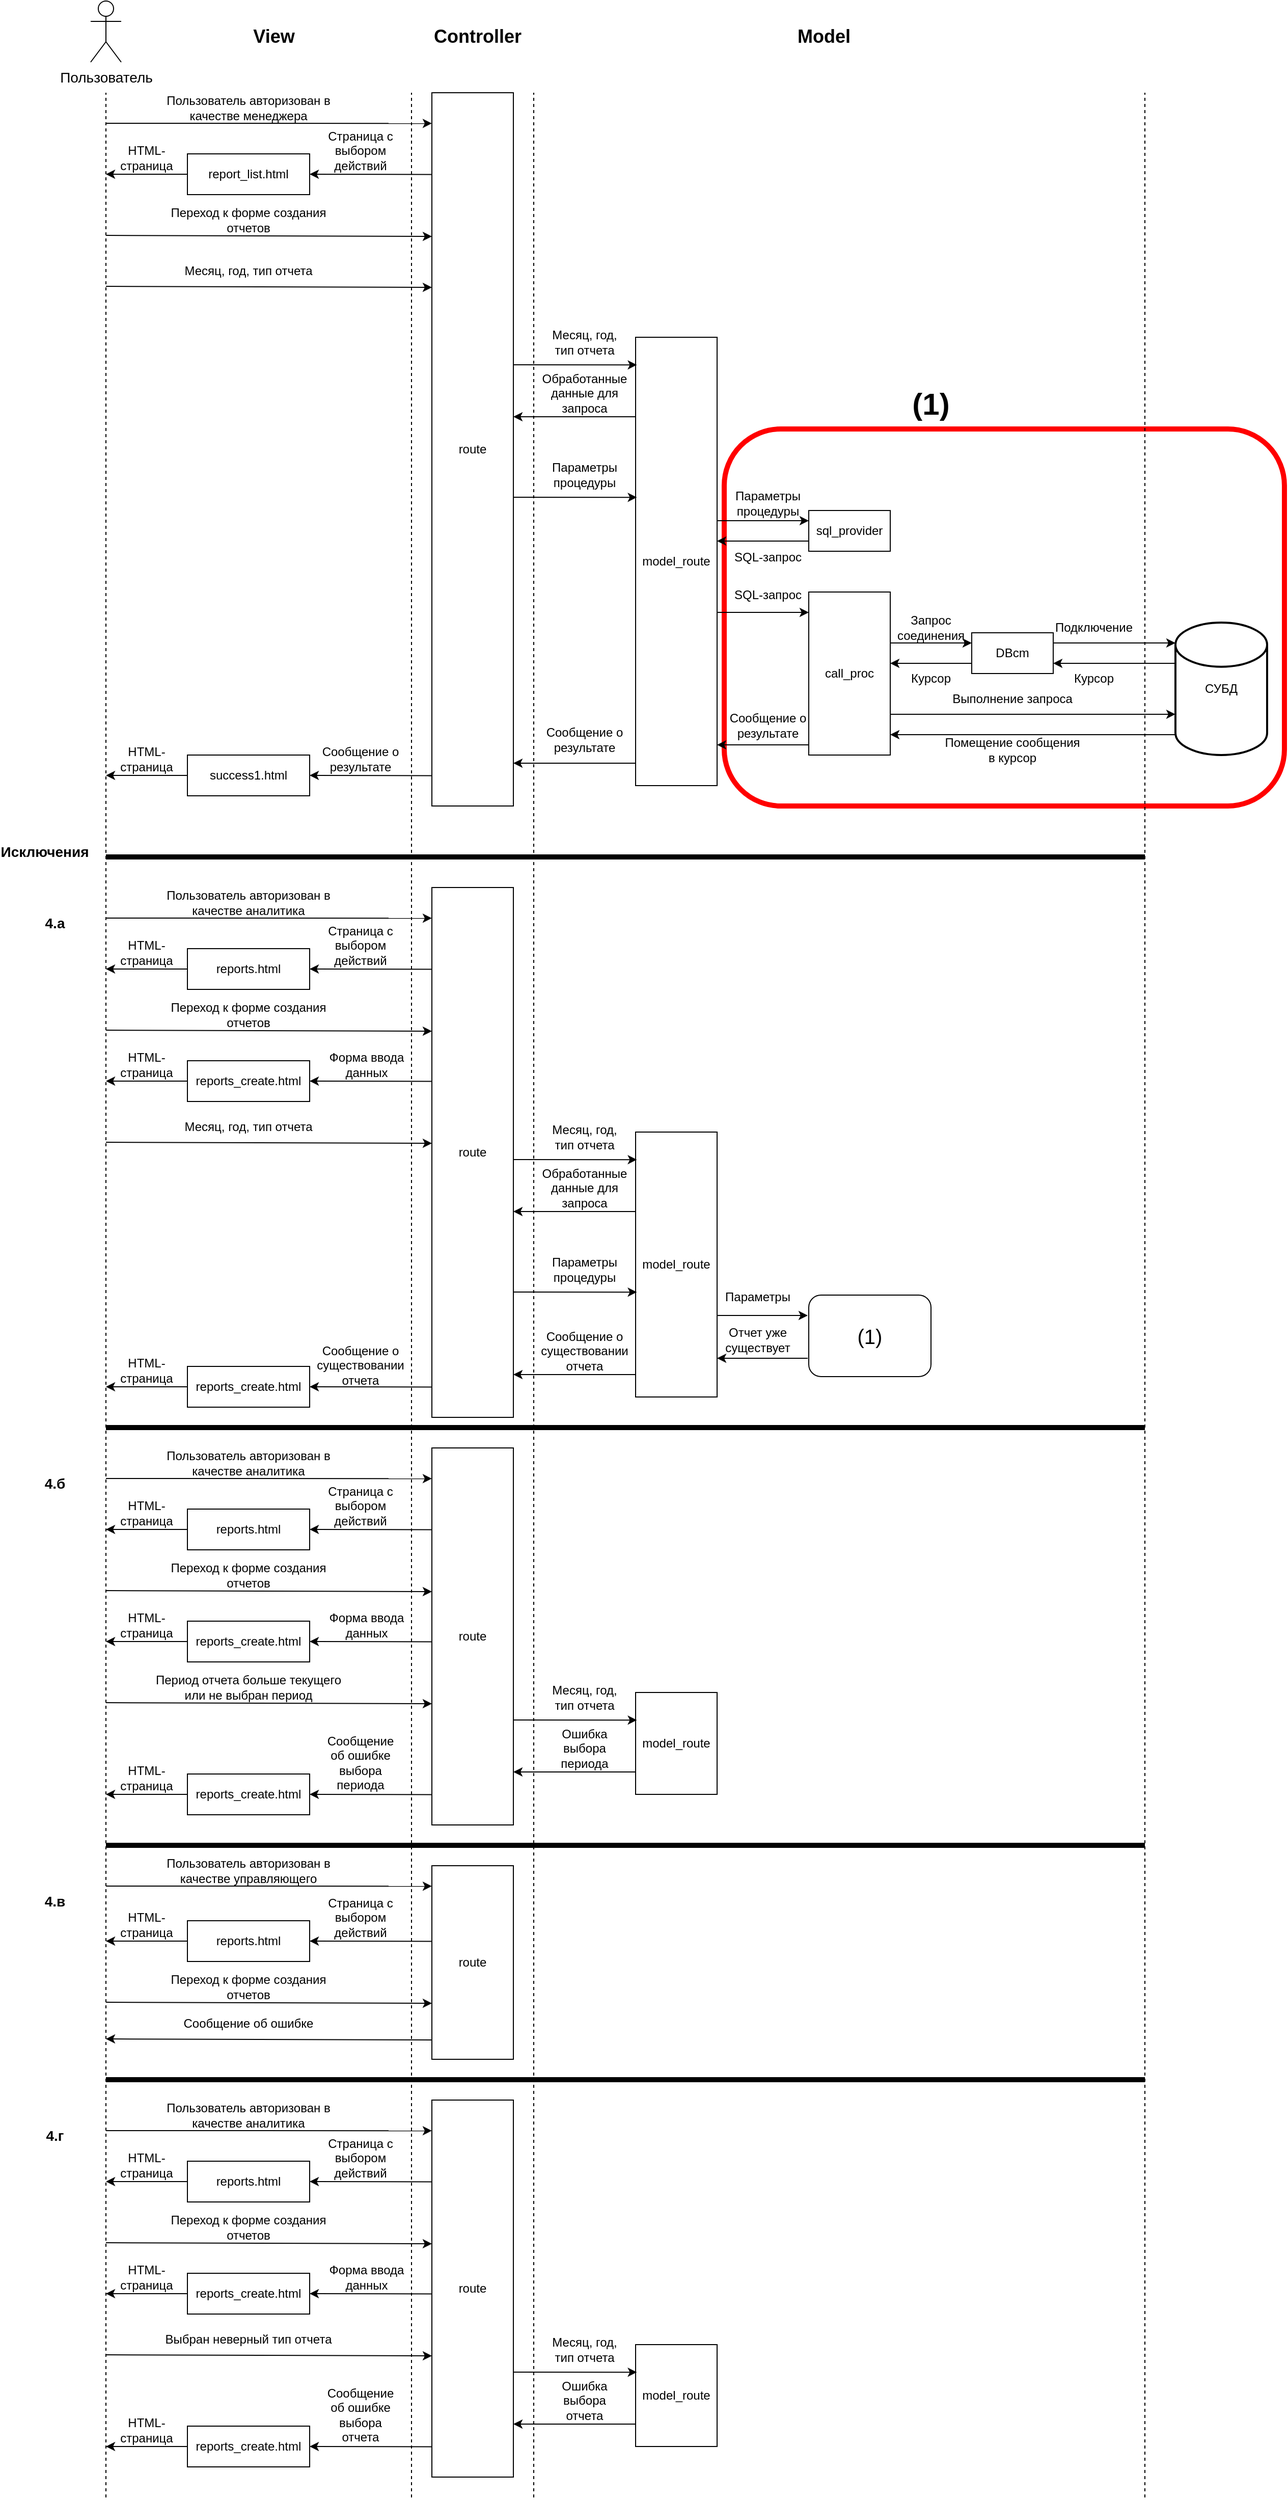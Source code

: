 <mxfile version="26.0.16">
  <diagram name="Страница — 1" id="qYMcQZidO0-yW6cIo81G">
    <mxGraphModel dx="1450" dy="522" grid="1" gridSize="10" guides="0" tooltips="1" connect="0" arrows="0" fold="1" page="0" pageScale="1" pageWidth="827" pageHeight="1169" math="0" shadow="0">
      <root>
        <mxCell id="0" />
        <mxCell id="1" parent="0" />
        <mxCell id="RGtAdJCoP5h75ATYD8qg-53" value="" style="rounded=1;whiteSpace=wrap;html=1;textOpacity=0;strokeWidth=5;perimeterSpacing=0;fillColor=none;strokeColor=#ff0000;" parent="1" vertex="1">
          <mxGeometry x="647" y="490" width="550" height="370" as="geometry" />
        </mxCell>
        <mxCell id="RGtAdJCoP5h75ATYD8qg-1" value="&lt;font style=&quot;font-size: 14px;&quot;&gt;Пользователь&lt;/font&gt;&lt;div style=&quot;font-size: 14px;&quot;&gt;&lt;br&gt;&lt;/div&gt;" style="shape=umlActor;verticalLabelPosition=bottom;verticalAlign=top;html=1;outlineConnect=0;" parent="1" vertex="1">
          <mxGeometry x="25" y="70" width="30" height="60" as="geometry" />
        </mxCell>
        <mxCell id="RGtAdJCoP5h75ATYD8qg-4" value="" style="endArrow=none;dashed=1;html=1;rounded=0;" parent="1" edge="1">
          <mxGeometry width="50" height="50" relative="1" as="geometry">
            <mxPoint x="40" y="2520" as="sourcePoint" />
            <mxPoint x="40" y="160" as="targetPoint" />
          </mxGeometry>
        </mxCell>
        <mxCell id="RGtAdJCoP5h75ATYD8qg-5" value="" style="endArrow=classic;html=1;rounded=0;entryX=0;entryY=0.051;entryDx=0;entryDy=0;entryPerimeter=0;" parent="1" edge="1">
          <mxGeometry width="50" height="50" relative="1" as="geometry">
            <mxPoint x="40" y="190" as="sourcePoint" />
            <mxPoint x="360" y="190.09" as="targetPoint" />
          </mxGeometry>
        </mxCell>
        <mxCell id="RGtAdJCoP5h75ATYD8qg-6" value="Пользователь авторизован в качестве менеджера" style="text;html=1;align=center;verticalAlign=middle;whiteSpace=wrap;rounded=0;" parent="1" vertex="1">
          <mxGeometry x="80" y="160" width="200" height="30" as="geometry" />
        </mxCell>
        <mxCell id="RGtAdJCoP5h75ATYD8qg-7" value="route" style="rounded=0;whiteSpace=wrap;html=1;" parent="1" vertex="1">
          <mxGeometry x="360" y="160" width="80" height="700" as="geometry" />
        </mxCell>
        <mxCell id="RGtAdJCoP5h75ATYD8qg-8" value="model_route" style="rounded=0;whiteSpace=wrap;html=1;" parent="1" vertex="1">
          <mxGeometry x="560" y="400" width="80" height="440" as="geometry" />
        </mxCell>
        <mxCell id="RGtAdJCoP5h75ATYD8qg-9" value="sql_provider" style="rounded=0;whiteSpace=wrap;html=1;" parent="1" vertex="1">
          <mxGeometry x="730" y="570" width="80" height="40" as="geometry" />
        </mxCell>
        <mxCell id="RGtAdJCoP5h75ATYD8qg-10" value="call_proc" style="rounded=0;whiteSpace=wrap;html=1;" parent="1" vertex="1">
          <mxGeometry x="730" y="650" width="80" height="160" as="geometry" />
        </mxCell>
        <mxCell id="RGtAdJCoP5h75ATYD8qg-11" value="DBcm" style="rounded=0;whiteSpace=wrap;html=1;" parent="1" vertex="1">
          <mxGeometry x="890" y="690" width="80" height="40" as="geometry" />
        </mxCell>
        <mxCell id="RGtAdJCoP5h75ATYD8qg-12" value="СУБД" style="strokeWidth=2;html=1;shape=mxgraph.flowchart.database;whiteSpace=wrap;" parent="1" vertex="1">
          <mxGeometry x="1090" y="680" width="90" height="130" as="geometry" />
        </mxCell>
        <mxCell id="RGtAdJCoP5h75ATYD8qg-13" value="" style="endArrow=classic;html=1;rounded=0;entryX=0.016;entryY=0.063;entryDx=0;entryDy=0;entryPerimeter=0;" parent="1" edge="1">
          <mxGeometry width="50" height="50" relative="1" as="geometry">
            <mxPoint x="440" y="427" as="sourcePoint" />
            <mxPoint x="561.28" y="427.09" as="targetPoint" />
          </mxGeometry>
        </mxCell>
        <mxCell id="RGtAdJCoP5h75ATYD8qg-14" value="" style="endArrow=classic;html=1;rounded=0;" parent="1" edge="1">
          <mxGeometry width="50" height="50" relative="1" as="geometry">
            <mxPoint x="640" y="580" as="sourcePoint" />
            <mxPoint x="730" y="580" as="targetPoint" />
          </mxGeometry>
        </mxCell>
        <mxCell id="RGtAdJCoP5h75ATYD8qg-15" value="" style="endArrow=classic;html=1;rounded=0;" parent="1" edge="1">
          <mxGeometry width="50" height="50" relative="1" as="geometry">
            <mxPoint x="730" y="600" as="sourcePoint" />
            <mxPoint x="640" y="600" as="targetPoint" />
          </mxGeometry>
        </mxCell>
        <mxCell id="RGtAdJCoP5h75ATYD8qg-16" value="" style="endArrow=classic;html=1;rounded=0;" parent="1" edge="1">
          <mxGeometry width="50" height="50" relative="1" as="geometry">
            <mxPoint x="640" y="670" as="sourcePoint" />
            <mxPoint x="730" y="670" as="targetPoint" />
          </mxGeometry>
        </mxCell>
        <mxCell id="RGtAdJCoP5h75ATYD8qg-17" value="" style="endArrow=classic;html=1;rounded=0;" parent="1" edge="1">
          <mxGeometry width="50" height="50" relative="1" as="geometry">
            <mxPoint x="810" y="700" as="sourcePoint" />
            <mxPoint x="890" y="700" as="targetPoint" />
          </mxGeometry>
        </mxCell>
        <mxCell id="RGtAdJCoP5h75ATYD8qg-18" value="" style="endArrow=classic;html=1;rounded=0;" parent="1" edge="1">
          <mxGeometry width="50" height="50" relative="1" as="geometry">
            <mxPoint x="890" y="720" as="sourcePoint" />
            <mxPoint x="810" y="720" as="targetPoint" />
          </mxGeometry>
        </mxCell>
        <mxCell id="RGtAdJCoP5h75ATYD8qg-19" value="" style="endArrow=classic;html=1;rounded=0;entryX=0;entryY=0.154;entryDx=0;entryDy=0;entryPerimeter=0;" parent="1" target="RGtAdJCoP5h75ATYD8qg-12" edge="1">
          <mxGeometry width="50" height="50" relative="1" as="geometry">
            <mxPoint x="970" y="700" as="sourcePoint" />
            <mxPoint x="1050" y="700" as="targetPoint" />
          </mxGeometry>
        </mxCell>
        <mxCell id="RGtAdJCoP5h75ATYD8qg-20" value="" style="endArrow=classic;html=1;rounded=0;exitX=0;exitY=0.308;exitDx=0;exitDy=0;exitPerimeter=0;" parent="1" source="RGtAdJCoP5h75ATYD8qg-12" edge="1">
          <mxGeometry width="50" height="50" relative="1" as="geometry">
            <mxPoint x="1050" y="720" as="sourcePoint" />
            <mxPoint x="970" y="720" as="targetPoint" />
          </mxGeometry>
        </mxCell>
        <mxCell id="RGtAdJCoP5h75ATYD8qg-21" value="" style="endArrow=classic;html=1;rounded=0;entryX=0;entryY=0.692;entryDx=0;entryDy=0;entryPerimeter=0;" parent="1" target="RGtAdJCoP5h75ATYD8qg-12" edge="1">
          <mxGeometry width="50" height="50" relative="1" as="geometry">
            <mxPoint x="810" y="770" as="sourcePoint" />
            <mxPoint x="890" y="770" as="targetPoint" />
          </mxGeometry>
        </mxCell>
        <mxCell id="RGtAdJCoP5h75ATYD8qg-22" value="" style="endArrow=classic;html=1;rounded=0;exitX=0;exitY=0.846;exitDx=0;exitDy=0;exitPerimeter=0;" parent="1" source="RGtAdJCoP5h75ATYD8qg-12" edge="1">
          <mxGeometry width="50" height="50" relative="1" as="geometry">
            <mxPoint x="1050" y="790" as="sourcePoint" />
            <mxPoint x="810" y="790" as="targetPoint" />
          </mxGeometry>
        </mxCell>
        <mxCell id="RGtAdJCoP5h75ATYD8qg-23" value="" style="endArrow=classic;html=1;rounded=0;" parent="1" edge="1">
          <mxGeometry width="50" height="50" relative="1" as="geometry">
            <mxPoint x="730" y="800" as="sourcePoint" />
            <mxPoint x="640" y="800" as="targetPoint" />
          </mxGeometry>
        </mxCell>
        <mxCell id="RGtAdJCoP5h75ATYD8qg-24" value="" style="endArrow=classic;html=1;rounded=0;" parent="1" edge="1">
          <mxGeometry width="50" height="50" relative="1" as="geometry">
            <mxPoint x="560" y="478" as="sourcePoint" />
            <mxPoint x="440" y="478" as="targetPoint" />
          </mxGeometry>
        </mxCell>
        <mxCell id="RGtAdJCoP5h75ATYD8qg-27" value="" style="endArrow=classic;html=1;rounded=0;exitX=0;exitY=0.136;exitDx=0;exitDy=0;exitPerimeter=0;" parent="1" edge="1">
          <mxGeometry width="50" height="50" relative="1" as="geometry">
            <mxPoint x="360" y="240.24" as="sourcePoint" />
            <mxPoint x="240" y="240" as="targetPoint" />
          </mxGeometry>
        </mxCell>
        <mxCell id="RGtAdJCoP5h75ATYD8qg-28" value="report_list.html" style="rounded=0;whiteSpace=wrap;html=1;" parent="1" vertex="1">
          <mxGeometry x="120" y="220" width="120" height="40" as="geometry" />
        </mxCell>
        <mxCell id="RGtAdJCoP5h75ATYD8qg-29" value="" style="endArrow=classic;html=1;rounded=0;" parent="1" edge="1">
          <mxGeometry width="50" height="50" relative="1" as="geometry">
            <mxPoint x="120" y="240" as="sourcePoint" />
            <mxPoint x="40" y="240" as="targetPoint" />
          </mxGeometry>
        </mxCell>
        <mxCell id="RGtAdJCoP5h75ATYD8qg-30" value="" style="endArrow=classic;html=1;rounded=0;" parent="1" edge="1">
          <mxGeometry width="50" height="50" relative="1" as="geometry">
            <mxPoint x="40" y="300" as="sourcePoint" />
            <mxPoint x="360" y="301" as="targetPoint" />
          </mxGeometry>
        </mxCell>
        <mxCell id="RGtAdJCoP5h75ATYD8qg-31" value="Страница с выбором действий" style="text;html=1;align=center;verticalAlign=middle;whiteSpace=wrap;rounded=0;" parent="1" vertex="1">
          <mxGeometry x="240" y="196" width="100" height="41" as="geometry" />
        </mxCell>
        <mxCell id="RGtAdJCoP5h75ATYD8qg-32" value="HTML-страница" style="text;html=1;align=center;verticalAlign=middle;whiteSpace=wrap;rounded=0;" parent="1" vertex="1">
          <mxGeometry x="40" y="210" width="80" height="27" as="geometry" />
        </mxCell>
        <mxCell id="RGtAdJCoP5h75ATYD8qg-33" value="Переход к форме создания отчетов" style="text;html=1;align=center;verticalAlign=middle;whiteSpace=wrap;rounded=0;" parent="1" vertex="1">
          <mxGeometry x="80" y="270" width="200" height="30" as="geometry" />
        </mxCell>
        <mxCell id="RGtAdJCoP5h75ATYD8qg-34" value="" style="endArrow=none;dashed=1;html=1;rounded=0;" parent="1" edge="1">
          <mxGeometry width="50" height="50" relative="1" as="geometry">
            <mxPoint x="340" y="2520" as="sourcePoint" />
            <mxPoint x="340" y="160" as="targetPoint" />
          </mxGeometry>
        </mxCell>
        <mxCell id="RGtAdJCoP5h75ATYD8qg-35" value="View" style="text;html=1;align=center;verticalAlign=middle;whiteSpace=wrap;rounded=0;fontSize=18;fontStyle=1" parent="1" vertex="1">
          <mxGeometry x="110" y="90" width="190" height="30" as="geometry" />
        </mxCell>
        <mxCell id="RGtAdJCoP5h75ATYD8qg-36" value="Controller" style="text;html=1;align=center;verticalAlign=middle;whiteSpace=wrap;rounded=0;fontSize=18;fontStyle=1" parent="1" vertex="1">
          <mxGeometry x="310" y="90" width="190" height="30" as="geometry" />
        </mxCell>
        <mxCell id="RGtAdJCoP5h75ATYD8qg-37" value="" style="endArrow=none;dashed=1;html=1;rounded=0;" parent="1" edge="1">
          <mxGeometry width="50" height="50" relative="1" as="geometry">
            <mxPoint x="460" y="2520" as="sourcePoint" />
            <mxPoint x="460" y="160" as="targetPoint" />
          </mxGeometry>
        </mxCell>
        <mxCell id="RGtAdJCoP5h75ATYD8qg-38" value="Model" style="text;html=1;align=center;verticalAlign=middle;whiteSpace=wrap;rounded=0;fontSize=18;fontStyle=1" parent="1" vertex="1">
          <mxGeometry x="650" y="90" width="190" height="30" as="geometry" />
        </mxCell>
        <mxCell id="RGtAdJCoP5h75ATYD8qg-39" value="" style="endArrow=none;dashed=1;html=1;rounded=0;" parent="1" edge="1">
          <mxGeometry width="50" height="50" relative="1" as="geometry">
            <mxPoint x="1060" y="2520" as="sourcePoint" />
            <mxPoint x="1060" y="160" as="targetPoint" />
          </mxGeometry>
        </mxCell>
        <mxCell id="RGtAdJCoP5h75ATYD8qg-40" value="Месяц, год, тип отчета" style="text;html=1;align=center;verticalAlign=middle;whiteSpace=wrap;rounded=0;" parent="1" vertex="1">
          <mxGeometry x="470" y="390" width="80" height="30" as="geometry" />
        </mxCell>
        <mxCell id="RGtAdJCoP5h75ATYD8qg-41" value="Параметры процедуры" style="text;html=1;align=center;verticalAlign=middle;whiteSpace=wrap;rounded=0;" parent="1" vertex="1">
          <mxGeometry x="650" y="548" width="80" height="30" as="geometry" />
        </mxCell>
        <mxCell id="RGtAdJCoP5h75ATYD8qg-42" value="SQL-запрос" style="text;html=1;align=center;verticalAlign=middle;whiteSpace=wrap;rounded=0;" parent="1" vertex="1">
          <mxGeometry x="650" y="603" width="80" height="26" as="geometry" />
        </mxCell>
        <mxCell id="RGtAdJCoP5h75ATYD8qg-43" value="SQL-запрос" style="text;html=1;align=center;verticalAlign=middle;whiteSpace=wrap;rounded=0;" parent="1" vertex="1">
          <mxGeometry x="650" y="640" width="80" height="26" as="geometry" />
        </mxCell>
        <mxCell id="RGtAdJCoP5h75ATYD8qg-44" value="Запрос соединения" style="text;html=1;align=center;verticalAlign=middle;whiteSpace=wrap;rounded=0;" parent="1" vertex="1">
          <mxGeometry x="810" y="670" width="80" height="30" as="geometry" />
        </mxCell>
        <mxCell id="RGtAdJCoP5h75ATYD8qg-45" value="Курсор" style="text;html=1;align=center;verticalAlign=middle;whiteSpace=wrap;rounded=0;" parent="1" vertex="1">
          <mxGeometry x="810" y="720" width="80" height="30" as="geometry" />
        </mxCell>
        <mxCell id="RGtAdJCoP5h75ATYD8qg-46" value="Подключение" style="text;html=1;align=center;verticalAlign=middle;whiteSpace=wrap;rounded=0;" parent="1" vertex="1">
          <mxGeometry x="970" y="670" width="80" height="30" as="geometry" />
        </mxCell>
        <mxCell id="RGtAdJCoP5h75ATYD8qg-47" value="Курсор" style="text;html=1;align=center;verticalAlign=middle;whiteSpace=wrap;rounded=0;" parent="1" vertex="1">
          <mxGeometry x="970" y="720" width="80" height="30" as="geometry" />
        </mxCell>
        <mxCell id="RGtAdJCoP5h75ATYD8qg-48" value="Выполнение запроса" style="text;html=1;align=center;verticalAlign=middle;whiteSpace=wrap;rounded=0;" parent="1" vertex="1">
          <mxGeometry x="860" y="740" width="140" height="30" as="geometry" />
        </mxCell>
        <mxCell id="RGtAdJCoP5h75ATYD8qg-49" value="Помещение сообщения в курсор" style="text;html=1;align=center;verticalAlign=middle;whiteSpace=wrap;rounded=0;" parent="1" vertex="1">
          <mxGeometry x="860" y="790" width="140" height="30" as="geometry" />
        </mxCell>
        <mxCell id="RGtAdJCoP5h75ATYD8qg-51" value="Сообщение о результате" style="text;html=1;align=center;verticalAlign=middle;whiteSpace=wrap;rounded=0;" parent="1" vertex="1">
          <mxGeometry x="650" y="766" width="80" height="30" as="geometry" />
        </mxCell>
        <mxCell id="RGtAdJCoP5h75ATYD8qg-52" value="Обработанные данные для запроса" style="text;html=1;align=center;verticalAlign=middle;whiteSpace=wrap;rounded=0;" parent="1" vertex="1">
          <mxGeometry x="470" y="440" width="80" height="30" as="geometry" />
        </mxCell>
        <mxCell id="RGtAdJCoP5h75ATYD8qg-54" value="(1)" style="text;html=1;align=center;verticalAlign=middle;whiteSpace=wrap;rounded=0;fontSize=30;fontStyle=1" parent="1" vertex="1">
          <mxGeometry x="830" y="450" width="40" height="30" as="geometry" />
        </mxCell>
        <mxCell id="RGtAdJCoP5h75ATYD8qg-55" value="&lt;font style=&quot;font-size: 14px;&quot;&gt;&lt;b&gt;Исключения&lt;/b&gt;&lt;/font&gt;" style="text;html=1;align=center;verticalAlign=middle;whiteSpace=wrap;rounded=0;" parent="1" vertex="1">
          <mxGeometry x="-60" y="890" width="80" height="30" as="geometry" />
        </mxCell>
        <mxCell id="RGtAdJCoP5h75ATYD8qg-56" value="&lt;font style=&quot;font-size: 14px;&quot;&gt;&lt;b&gt;4.б&lt;/b&gt;&lt;/font&gt;" style="text;html=1;align=center;verticalAlign=middle;whiteSpace=wrap;rounded=0;" parent="1" vertex="1">
          <mxGeometry x="-50" y="1510" width="80" height="30" as="geometry" />
        </mxCell>
        <mxCell id="RGtAdJCoP5h75ATYD8qg-67" value="" style="endArrow=none;html=1;rounded=0;strokeWidth=5;" parent="1" edge="1">
          <mxGeometry width="50" height="50" relative="1" as="geometry">
            <mxPoint x="40" y="910" as="sourcePoint" />
            <mxPoint x="1060" y="910" as="targetPoint" />
          </mxGeometry>
        </mxCell>
        <mxCell id="HIFGjbyYwKrJUQ1s1TsJ-1" value="&lt;font style=&quot;font-size: 14px;&quot;&gt;&lt;b&gt;4.а&lt;/b&gt;&lt;/font&gt;" style="text;html=1;align=center;verticalAlign=middle;whiteSpace=wrap;rounded=0;" parent="1" vertex="1">
          <mxGeometry x="-50" y="960" width="80" height="30" as="geometry" />
        </mxCell>
        <mxCell id="HIFGjbyYwKrJUQ1s1TsJ-7" value="" style="endArrow=none;html=1;rounded=0;strokeWidth=5;" parent="1" edge="1">
          <mxGeometry width="50" height="50" relative="1" as="geometry">
            <mxPoint x="40" y="1470" as="sourcePoint" />
            <mxPoint x="1060" y="1470" as="targetPoint" />
          </mxGeometry>
        </mxCell>
        <mxCell id="DdEWaxvUTUjRp04HUIm7-8" value="" style="endArrow=classic;html=1;rounded=0;" parent="1" edge="1">
          <mxGeometry width="50" height="50" relative="1" as="geometry">
            <mxPoint x="40" y="350" as="sourcePoint" />
            <mxPoint x="360" y="351" as="targetPoint" />
          </mxGeometry>
        </mxCell>
        <mxCell id="DdEWaxvUTUjRp04HUIm7-9" value="Месяц, год, тип отчета" style="text;html=1;align=center;verticalAlign=middle;whiteSpace=wrap;rounded=0;" parent="1" vertex="1">
          <mxGeometry x="80" y="320" width="200" height="30" as="geometry" />
        </mxCell>
        <mxCell id="DdEWaxvUTUjRp04HUIm7-10" value="" style="endArrow=classic;html=1;rounded=0;entryX=0.016;entryY=0.063;entryDx=0;entryDy=0;entryPerimeter=0;" parent="1" edge="1">
          <mxGeometry width="50" height="50" relative="1" as="geometry">
            <mxPoint x="440" y="557" as="sourcePoint" />
            <mxPoint x="561.28" y="557.09" as="targetPoint" />
          </mxGeometry>
        </mxCell>
        <mxCell id="DdEWaxvUTUjRp04HUIm7-11" value="Параметры процедуры" style="text;html=1;align=center;verticalAlign=middle;whiteSpace=wrap;rounded=0;" parent="1" vertex="1">
          <mxGeometry x="470" y="520" width="80" height="30" as="geometry" />
        </mxCell>
        <mxCell id="DdEWaxvUTUjRp04HUIm7-12" value="" style="endArrow=classic;html=1;rounded=0;" parent="1" edge="1">
          <mxGeometry width="50" height="50" relative="1" as="geometry">
            <mxPoint x="560" y="818" as="sourcePoint" />
            <mxPoint x="440" y="818" as="targetPoint" />
          </mxGeometry>
        </mxCell>
        <mxCell id="DdEWaxvUTUjRp04HUIm7-13" value="Сообщение о результате" style="text;html=1;align=center;verticalAlign=middle;whiteSpace=wrap;rounded=0;" parent="1" vertex="1">
          <mxGeometry x="470" y="780" width="80" height="30" as="geometry" />
        </mxCell>
        <mxCell id="DdEWaxvUTUjRp04HUIm7-14" value="" style="endArrow=classic;html=1;rounded=0;exitX=0;exitY=0.136;exitDx=0;exitDy=0;exitPerimeter=0;" parent="1" edge="1">
          <mxGeometry width="50" height="50" relative="1" as="geometry">
            <mxPoint x="360" y="830.24" as="sourcePoint" />
            <mxPoint x="240" y="830" as="targetPoint" />
          </mxGeometry>
        </mxCell>
        <mxCell id="DdEWaxvUTUjRp04HUIm7-15" value="success1.html" style="rounded=0;whiteSpace=wrap;html=1;" parent="1" vertex="1">
          <mxGeometry x="120" y="810" width="120" height="40" as="geometry" />
        </mxCell>
        <mxCell id="DdEWaxvUTUjRp04HUIm7-16" value="Сообщение о результате" style="text;html=1;align=center;verticalAlign=middle;whiteSpace=wrap;rounded=0;" parent="1" vertex="1">
          <mxGeometry x="250" y="800" width="80" height="27" as="geometry" />
        </mxCell>
        <mxCell id="DdEWaxvUTUjRp04HUIm7-17" value="HTML-страница" style="text;html=1;align=center;verticalAlign=middle;whiteSpace=wrap;rounded=0;" parent="1" vertex="1">
          <mxGeometry x="40" y="800" width="80" height="27" as="geometry" />
        </mxCell>
        <mxCell id="DdEWaxvUTUjRp04HUIm7-18" value="" style="endArrow=classic;html=1;rounded=0;" parent="1" edge="1">
          <mxGeometry width="50" height="50" relative="1" as="geometry">
            <mxPoint x="120" y="830" as="sourcePoint" />
            <mxPoint x="40" y="830" as="targetPoint" />
          </mxGeometry>
        </mxCell>
        <mxCell id="DdEWaxvUTUjRp04HUIm7-22" value="" style="endArrow=classic;html=1;rounded=0;entryX=0;entryY=0.051;entryDx=0;entryDy=0;entryPerimeter=0;" parent="1" edge="1">
          <mxGeometry width="50" height="50" relative="1" as="geometry">
            <mxPoint x="40" y="970" as="sourcePoint" />
            <mxPoint x="360" y="970.09" as="targetPoint" />
          </mxGeometry>
        </mxCell>
        <mxCell id="DdEWaxvUTUjRp04HUIm7-23" value="Пользователь авторизован в качестве аналитика" style="text;html=1;align=center;verticalAlign=middle;whiteSpace=wrap;rounded=0;" parent="1" vertex="1">
          <mxGeometry x="80" y="940" width="200" height="30" as="geometry" />
        </mxCell>
        <mxCell id="DdEWaxvUTUjRp04HUIm7-24" value="route" style="rounded=0;whiteSpace=wrap;html=1;" parent="1" vertex="1">
          <mxGeometry x="360" y="940" width="80" height="520" as="geometry" />
        </mxCell>
        <mxCell id="DdEWaxvUTUjRp04HUIm7-25" value="model_route" style="rounded=0;whiteSpace=wrap;html=1;" parent="1" vertex="1">
          <mxGeometry x="560" y="1180" width="80" height="260" as="geometry" />
        </mxCell>
        <mxCell id="DdEWaxvUTUjRp04HUIm7-26" value="" style="endArrow=classic;html=1;rounded=0;entryX=0.016;entryY=0.063;entryDx=0;entryDy=0;entryPerimeter=0;" parent="1" edge="1">
          <mxGeometry width="50" height="50" relative="1" as="geometry">
            <mxPoint x="440" y="1207" as="sourcePoint" />
            <mxPoint x="561.28" y="1207.09" as="targetPoint" />
          </mxGeometry>
        </mxCell>
        <mxCell id="DdEWaxvUTUjRp04HUIm7-27" value="" style="endArrow=classic;html=1;rounded=0;" parent="1" edge="1">
          <mxGeometry width="50" height="50" relative="1" as="geometry">
            <mxPoint x="560" y="1258" as="sourcePoint" />
            <mxPoint x="440" y="1258" as="targetPoint" />
          </mxGeometry>
        </mxCell>
        <mxCell id="DdEWaxvUTUjRp04HUIm7-28" value="" style="endArrow=classic;html=1;rounded=0;exitX=0;exitY=0.136;exitDx=0;exitDy=0;exitPerimeter=0;" parent="1" edge="1">
          <mxGeometry width="50" height="50" relative="1" as="geometry">
            <mxPoint x="360" y="1020.24" as="sourcePoint" />
            <mxPoint x="240" y="1020" as="targetPoint" />
          </mxGeometry>
        </mxCell>
        <mxCell id="DdEWaxvUTUjRp04HUIm7-29" value="reports.html" style="rounded=0;whiteSpace=wrap;html=1;" parent="1" vertex="1">
          <mxGeometry x="120" y="1000" width="120" height="40" as="geometry" />
        </mxCell>
        <mxCell id="DdEWaxvUTUjRp04HUIm7-30" value="" style="endArrow=classic;html=1;rounded=0;" parent="1" edge="1">
          <mxGeometry width="50" height="50" relative="1" as="geometry">
            <mxPoint x="120" y="1020" as="sourcePoint" />
            <mxPoint x="40" y="1020" as="targetPoint" />
          </mxGeometry>
        </mxCell>
        <mxCell id="DdEWaxvUTUjRp04HUIm7-31" value="" style="endArrow=classic;html=1;rounded=0;" parent="1" edge="1">
          <mxGeometry width="50" height="50" relative="1" as="geometry">
            <mxPoint x="40" y="1080" as="sourcePoint" />
            <mxPoint x="360" y="1081" as="targetPoint" />
          </mxGeometry>
        </mxCell>
        <mxCell id="DdEWaxvUTUjRp04HUIm7-32" value="Страница с выбором действий" style="text;html=1;align=center;verticalAlign=middle;whiteSpace=wrap;rounded=0;" parent="1" vertex="1">
          <mxGeometry x="240" y="976" width="100" height="41" as="geometry" />
        </mxCell>
        <mxCell id="DdEWaxvUTUjRp04HUIm7-33" value="HTML-страница" style="text;html=1;align=center;verticalAlign=middle;whiteSpace=wrap;rounded=0;" parent="1" vertex="1">
          <mxGeometry x="40" y="990" width="80" height="27" as="geometry" />
        </mxCell>
        <mxCell id="DdEWaxvUTUjRp04HUIm7-34" value="Переход к форме создания отчетов" style="text;html=1;align=center;verticalAlign=middle;whiteSpace=wrap;rounded=0;" parent="1" vertex="1">
          <mxGeometry x="80" y="1050" width="200" height="30" as="geometry" />
        </mxCell>
        <mxCell id="DdEWaxvUTUjRp04HUIm7-35" value="Месяц, год, тип отчета" style="text;html=1;align=center;verticalAlign=middle;whiteSpace=wrap;rounded=0;" parent="1" vertex="1">
          <mxGeometry x="470" y="1170" width="80" height="30" as="geometry" />
        </mxCell>
        <mxCell id="DdEWaxvUTUjRp04HUIm7-36" value="Обработанные данные для запроса" style="text;html=1;align=center;verticalAlign=middle;whiteSpace=wrap;rounded=0;" parent="1" vertex="1">
          <mxGeometry x="470" y="1220" width="80" height="30" as="geometry" />
        </mxCell>
        <mxCell id="DdEWaxvUTUjRp04HUIm7-37" value="" style="endArrow=classic;html=1;rounded=0;exitX=0;exitY=0.136;exitDx=0;exitDy=0;exitPerimeter=0;" parent="1" edge="1">
          <mxGeometry width="50" height="50" relative="1" as="geometry">
            <mxPoint x="360" y="1130.24" as="sourcePoint" />
            <mxPoint x="240" y="1130" as="targetPoint" />
          </mxGeometry>
        </mxCell>
        <mxCell id="DdEWaxvUTUjRp04HUIm7-38" value="reports_create.html" style="rounded=0;whiteSpace=wrap;html=1;" parent="1" vertex="1">
          <mxGeometry x="120" y="1110" width="120" height="40" as="geometry" />
        </mxCell>
        <mxCell id="DdEWaxvUTUjRp04HUIm7-39" value="Форма ввода данных" style="text;html=1;align=center;verticalAlign=middle;whiteSpace=wrap;rounded=0;" parent="1" vertex="1">
          <mxGeometry x="256" y="1100" width="80" height="27" as="geometry" />
        </mxCell>
        <mxCell id="DdEWaxvUTUjRp04HUIm7-40" value="HTML-страница" style="text;html=1;align=center;verticalAlign=middle;whiteSpace=wrap;rounded=0;" parent="1" vertex="1">
          <mxGeometry x="40" y="1100" width="80" height="27" as="geometry" />
        </mxCell>
        <mxCell id="DdEWaxvUTUjRp04HUIm7-41" value="" style="endArrow=classic;html=1;rounded=0;" parent="1" edge="1">
          <mxGeometry width="50" height="50" relative="1" as="geometry">
            <mxPoint x="120" y="1130" as="sourcePoint" />
            <mxPoint x="40" y="1130" as="targetPoint" />
          </mxGeometry>
        </mxCell>
        <mxCell id="DdEWaxvUTUjRp04HUIm7-42" value="" style="endArrow=classic;html=1;rounded=0;" parent="1" edge="1">
          <mxGeometry width="50" height="50" relative="1" as="geometry">
            <mxPoint x="40" y="1190" as="sourcePoint" />
            <mxPoint x="360" y="1191" as="targetPoint" />
          </mxGeometry>
        </mxCell>
        <mxCell id="DdEWaxvUTUjRp04HUIm7-43" value="Месяц, год, тип отчета" style="text;html=1;align=center;verticalAlign=middle;whiteSpace=wrap;rounded=0;" parent="1" vertex="1">
          <mxGeometry x="80" y="1160" width="200" height="30" as="geometry" />
        </mxCell>
        <mxCell id="DdEWaxvUTUjRp04HUIm7-44" value="" style="endArrow=classic;html=1;rounded=0;entryX=0.016;entryY=0.063;entryDx=0;entryDy=0;entryPerimeter=0;" parent="1" edge="1">
          <mxGeometry width="50" height="50" relative="1" as="geometry">
            <mxPoint x="440" y="1337" as="sourcePoint" />
            <mxPoint x="561.28" y="1337.09" as="targetPoint" />
          </mxGeometry>
        </mxCell>
        <mxCell id="DdEWaxvUTUjRp04HUIm7-45" value="Параметры процедуры" style="text;html=1;align=center;verticalAlign=middle;whiteSpace=wrap;rounded=0;" parent="1" vertex="1">
          <mxGeometry x="470" y="1300" width="80" height="30" as="geometry" />
        </mxCell>
        <mxCell id="DdEWaxvUTUjRp04HUIm7-46" value="" style="endArrow=classic;html=1;rounded=0;" parent="1" edge="1">
          <mxGeometry width="50" height="50" relative="1" as="geometry">
            <mxPoint x="560" y="1418" as="sourcePoint" />
            <mxPoint x="440" y="1418" as="targetPoint" />
          </mxGeometry>
        </mxCell>
        <mxCell id="DdEWaxvUTUjRp04HUIm7-47" value="Сообщение о существовании отчета" style="text;html=1;align=center;verticalAlign=middle;whiteSpace=wrap;rounded=0;" parent="1" vertex="1">
          <mxGeometry x="470" y="1380" width="80" height="30" as="geometry" />
        </mxCell>
        <mxCell id="DdEWaxvUTUjRp04HUIm7-48" value="" style="endArrow=classic;html=1;rounded=0;exitX=0;exitY=0.136;exitDx=0;exitDy=0;exitPerimeter=0;" parent="1" edge="1">
          <mxGeometry width="50" height="50" relative="1" as="geometry">
            <mxPoint x="360" y="1430.24" as="sourcePoint" />
            <mxPoint x="240" y="1430" as="targetPoint" />
          </mxGeometry>
        </mxCell>
        <mxCell id="DdEWaxvUTUjRp04HUIm7-49" value="reports_create.html" style="rounded=0;whiteSpace=wrap;html=1;" parent="1" vertex="1">
          <mxGeometry x="120" y="1410" width="120" height="40" as="geometry" />
        </mxCell>
        <mxCell id="DdEWaxvUTUjRp04HUIm7-50" value="Сообщение о существовании отчета" style="text;html=1;align=center;verticalAlign=middle;whiteSpace=wrap;rounded=0;" parent="1" vertex="1">
          <mxGeometry x="250" y="1390" width="80" height="37" as="geometry" />
        </mxCell>
        <mxCell id="DdEWaxvUTUjRp04HUIm7-51" value="HTML-страница" style="text;html=1;align=center;verticalAlign=middle;whiteSpace=wrap;rounded=0;" parent="1" vertex="1">
          <mxGeometry x="40" y="1400" width="80" height="27" as="geometry" />
        </mxCell>
        <mxCell id="DdEWaxvUTUjRp04HUIm7-52" value="" style="endArrow=classic;html=1;rounded=0;" parent="1" edge="1">
          <mxGeometry width="50" height="50" relative="1" as="geometry">
            <mxPoint x="120" y="1430" as="sourcePoint" />
            <mxPoint x="40" y="1430" as="targetPoint" />
          </mxGeometry>
        </mxCell>
        <mxCell id="DdEWaxvUTUjRp04HUIm7-53" value="&lt;font style=&quot;font-size: 20px;&quot;&gt;(1)&lt;/font&gt;" style="rounded=1;whiteSpace=wrap;html=1;" parent="1" vertex="1">
          <mxGeometry x="730" y="1340" width="120" height="80" as="geometry" />
        </mxCell>
        <mxCell id="DdEWaxvUTUjRp04HUIm7-54" value="" style="endArrow=classic;html=1;rounded=0;entryX=-0.009;entryY=0.065;entryDx=0;entryDy=0;entryPerimeter=0;" parent="1" edge="1">
          <mxGeometry width="50" height="50" relative="1" as="geometry">
            <mxPoint x="640" y="1360" as="sourcePoint" />
            <mxPoint x="729" y="1360" as="targetPoint" />
          </mxGeometry>
        </mxCell>
        <mxCell id="DdEWaxvUTUjRp04HUIm7-55" value="Параметры" style="text;html=1;align=center;verticalAlign=middle;whiteSpace=wrap;rounded=0;" parent="1" vertex="1">
          <mxGeometry x="640" y="1328" width="80" height="28" as="geometry" />
        </mxCell>
        <mxCell id="DdEWaxvUTUjRp04HUIm7-56" value="" style="endArrow=classic;html=1;rounded=0;entryX=-0.009;entryY=0.065;entryDx=0;entryDy=0;entryPerimeter=0;" parent="1" edge="1">
          <mxGeometry width="50" height="50" relative="1" as="geometry">
            <mxPoint x="729" y="1402" as="sourcePoint" />
            <mxPoint x="640" y="1402" as="targetPoint" />
          </mxGeometry>
        </mxCell>
        <mxCell id="DdEWaxvUTUjRp04HUIm7-57" value="Отчет уже существует" style="text;html=1;align=center;verticalAlign=middle;whiteSpace=wrap;rounded=0;" parent="1" vertex="1">
          <mxGeometry x="640" y="1370" width="80" height="28" as="geometry" />
        </mxCell>
        <mxCell id="DdEWaxvUTUjRp04HUIm7-58" value="" style="endArrow=classic;html=1;rounded=0;entryX=0;entryY=0.051;entryDx=0;entryDy=0;entryPerimeter=0;" parent="1" edge="1">
          <mxGeometry width="50" height="50" relative="1" as="geometry">
            <mxPoint x="40" y="1520" as="sourcePoint" />
            <mxPoint x="360" y="1520.09" as="targetPoint" />
          </mxGeometry>
        </mxCell>
        <mxCell id="DdEWaxvUTUjRp04HUIm7-59" value="Пользователь авторизован в качестве аналитика" style="text;html=1;align=center;verticalAlign=middle;whiteSpace=wrap;rounded=0;" parent="1" vertex="1">
          <mxGeometry x="80" y="1490" width="200" height="30" as="geometry" />
        </mxCell>
        <mxCell id="DdEWaxvUTUjRp04HUIm7-60" value="route" style="rounded=0;whiteSpace=wrap;html=1;" parent="1" vertex="1">
          <mxGeometry x="360" y="1490" width="80" height="370" as="geometry" />
        </mxCell>
        <mxCell id="DdEWaxvUTUjRp04HUIm7-61" value="model_route" style="rounded=0;whiteSpace=wrap;html=1;" parent="1" vertex="1">
          <mxGeometry x="560" y="1730" width="80" height="100" as="geometry" />
        </mxCell>
        <mxCell id="DdEWaxvUTUjRp04HUIm7-62" value="" style="endArrow=classic;html=1;rounded=0;entryX=0.016;entryY=0.063;entryDx=0;entryDy=0;entryPerimeter=0;" parent="1" edge="1">
          <mxGeometry width="50" height="50" relative="1" as="geometry">
            <mxPoint x="440" y="1757" as="sourcePoint" />
            <mxPoint x="561.28" y="1757.09" as="targetPoint" />
          </mxGeometry>
        </mxCell>
        <mxCell id="DdEWaxvUTUjRp04HUIm7-63" value="" style="endArrow=classic;html=1;rounded=0;" parent="1" edge="1">
          <mxGeometry width="50" height="50" relative="1" as="geometry">
            <mxPoint x="560" y="1808" as="sourcePoint" />
            <mxPoint x="440" y="1808" as="targetPoint" />
          </mxGeometry>
        </mxCell>
        <mxCell id="DdEWaxvUTUjRp04HUIm7-64" value="" style="endArrow=classic;html=1;rounded=0;exitX=0;exitY=0.136;exitDx=0;exitDy=0;exitPerimeter=0;" parent="1" edge="1">
          <mxGeometry width="50" height="50" relative="1" as="geometry">
            <mxPoint x="360" y="1570.24" as="sourcePoint" />
            <mxPoint x="240" y="1570" as="targetPoint" />
          </mxGeometry>
        </mxCell>
        <mxCell id="DdEWaxvUTUjRp04HUIm7-65" value="reports.html" style="rounded=0;whiteSpace=wrap;html=1;" parent="1" vertex="1">
          <mxGeometry x="120" y="1550" width="120" height="40" as="geometry" />
        </mxCell>
        <mxCell id="DdEWaxvUTUjRp04HUIm7-66" value="" style="endArrow=classic;html=1;rounded=0;" parent="1" edge="1">
          <mxGeometry width="50" height="50" relative="1" as="geometry">
            <mxPoint x="120" y="1570" as="sourcePoint" />
            <mxPoint x="40" y="1570" as="targetPoint" />
          </mxGeometry>
        </mxCell>
        <mxCell id="DdEWaxvUTUjRp04HUIm7-67" value="" style="endArrow=classic;html=1;rounded=0;" parent="1" edge="1">
          <mxGeometry width="50" height="50" relative="1" as="geometry">
            <mxPoint x="40" y="1630" as="sourcePoint" />
            <mxPoint x="360" y="1631" as="targetPoint" />
          </mxGeometry>
        </mxCell>
        <mxCell id="DdEWaxvUTUjRp04HUIm7-68" value="Страница с выбором действий" style="text;html=1;align=center;verticalAlign=middle;whiteSpace=wrap;rounded=0;" parent="1" vertex="1">
          <mxGeometry x="240" y="1526" width="100" height="41" as="geometry" />
        </mxCell>
        <mxCell id="DdEWaxvUTUjRp04HUIm7-69" value="HTML-страница" style="text;html=1;align=center;verticalAlign=middle;whiteSpace=wrap;rounded=0;" parent="1" vertex="1">
          <mxGeometry x="40" y="1540" width="80" height="27" as="geometry" />
        </mxCell>
        <mxCell id="DdEWaxvUTUjRp04HUIm7-70" value="Переход к форме создания отчетов" style="text;html=1;align=center;verticalAlign=middle;whiteSpace=wrap;rounded=0;" parent="1" vertex="1">
          <mxGeometry x="80" y="1600" width="200" height="30" as="geometry" />
        </mxCell>
        <mxCell id="DdEWaxvUTUjRp04HUIm7-71" value="Месяц, год, тип отчета" style="text;html=1;align=center;verticalAlign=middle;whiteSpace=wrap;rounded=0;" parent="1" vertex="1">
          <mxGeometry x="470" y="1720" width="80" height="30" as="geometry" />
        </mxCell>
        <mxCell id="DdEWaxvUTUjRp04HUIm7-72" value="Ошибка выбора периода" style="text;html=1;align=center;verticalAlign=middle;whiteSpace=wrap;rounded=0;" parent="1" vertex="1">
          <mxGeometry x="470" y="1770" width="80" height="30" as="geometry" />
        </mxCell>
        <mxCell id="DdEWaxvUTUjRp04HUIm7-73" value="" style="endArrow=classic;html=1;rounded=0;exitX=0;exitY=0.136;exitDx=0;exitDy=0;exitPerimeter=0;" parent="1" edge="1">
          <mxGeometry width="50" height="50" relative="1" as="geometry">
            <mxPoint x="360" y="1680.24" as="sourcePoint" />
            <mxPoint x="240" y="1680" as="targetPoint" />
          </mxGeometry>
        </mxCell>
        <mxCell id="DdEWaxvUTUjRp04HUIm7-74" value="reports_create.html" style="rounded=0;whiteSpace=wrap;html=1;" parent="1" vertex="1">
          <mxGeometry x="120" y="1660" width="120" height="40" as="geometry" />
        </mxCell>
        <mxCell id="DdEWaxvUTUjRp04HUIm7-75" value="Форма ввода данных" style="text;html=1;align=center;verticalAlign=middle;whiteSpace=wrap;rounded=0;" parent="1" vertex="1">
          <mxGeometry x="256" y="1650" width="80" height="27" as="geometry" />
        </mxCell>
        <mxCell id="DdEWaxvUTUjRp04HUIm7-76" value="HTML-страница" style="text;html=1;align=center;verticalAlign=middle;whiteSpace=wrap;rounded=0;" parent="1" vertex="1">
          <mxGeometry x="40" y="1650" width="80" height="27" as="geometry" />
        </mxCell>
        <mxCell id="DdEWaxvUTUjRp04HUIm7-77" value="" style="endArrow=classic;html=1;rounded=0;" parent="1" edge="1">
          <mxGeometry width="50" height="50" relative="1" as="geometry">
            <mxPoint x="120" y="1680" as="sourcePoint" />
            <mxPoint x="40" y="1680" as="targetPoint" />
          </mxGeometry>
        </mxCell>
        <mxCell id="DdEWaxvUTUjRp04HUIm7-78" value="" style="endArrow=classic;html=1;rounded=0;" parent="1" edge="1">
          <mxGeometry width="50" height="50" relative="1" as="geometry">
            <mxPoint x="40" y="1740" as="sourcePoint" />
            <mxPoint x="360" y="1741" as="targetPoint" />
          </mxGeometry>
        </mxCell>
        <mxCell id="DdEWaxvUTUjRp04HUIm7-79" value="Период отчета больше текущего или не выбран период" style="text;html=1;align=center;verticalAlign=middle;whiteSpace=wrap;rounded=0;" parent="1" vertex="1">
          <mxGeometry x="80" y="1710" width="200" height="30" as="geometry" />
        </mxCell>
        <mxCell id="DdEWaxvUTUjRp04HUIm7-84" value="" style="endArrow=classic;html=1;rounded=0;exitX=0;exitY=0.136;exitDx=0;exitDy=0;exitPerimeter=0;" parent="1" edge="1">
          <mxGeometry width="50" height="50" relative="1" as="geometry">
            <mxPoint x="360" y="1830.24" as="sourcePoint" />
            <mxPoint x="240" y="1830" as="targetPoint" />
          </mxGeometry>
        </mxCell>
        <mxCell id="DdEWaxvUTUjRp04HUIm7-85" value="reports_create.html" style="rounded=0;whiteSpace=wrap;html=1;" parent="1" vertex="1">
          <mxGeometry x="120" y="1810" width="120" height="40" as="geometry" />
        </mxCell>
        <mxCell id="DdEWaxvUTUjRp04HUIm7-86" value="Сообщение об ошибке выбора периода" style="text;html=1;align=center;verticalAlign=middle;whiteSpace=wrap;rounded=0;" parent="1" vertex="1">
          <mxGeometry x="250" y="1770" width="80" height="57" as="geometry" />
        </mxCell>
        <mxCell id="DdEWaxvUTUjRp04HUIm7-87" value="HTML-страница" style="text;html=1;align=center;verticalAlign=middle;whiteSpace=wrap;rounded=0;" parent="1" vertex="1">
          <mxGeometry x="40" y="1800" width="80" height="27" as="geometry" />
        </mxCell>
        <mxCell id="DdEWaxvUTUjRp04HUIm7-88" value="" style="endArrow=classic;html=1;rounded=0;" parent="1" edge="1">
          <mxGeometry width="50" height="50" relative="1" as="geometry">
            <mxPoint x="120" y="1830" as="sourcePoint" />
            <mxPoint x="40" y="1830" as="targetPoint" />
          </mxGeometry>
        </mxCell>
        <mxCell id="DdEWaxvUTUjRp04HUIm7-94" value="&lt;font style=&quot;font-size: 14px;&quot;&gt;&lt;b&gt;4.в&lt;/b&gt;&lt;/font&gt;" style="text;html=1;align=center;verticalAlign=middle;whiteSpace=wrap;rounded=0;" parent="1" vertex="1">
          <mxGeometry x="-50" y="1920" width="80" height="30" as="geometry" />
        </mxCell>
        <mxCell id="DdEWaxvUTUjRp04HUIm7-95" value="" style="endArrow=none;html=1;rounded=0;strokeWidth=5;" parent="1" edge="1">
          <mxGeometry width="50" height="50" relative="1" as="geometry">
            <mxPoint x="40" y="1880" as="sourcePoint" />
            <mxPoint x="1060" y="1880" as="targetPoint" />
          </mxGeometry>
        </mxCell>
        <mxCell id="DdEWaxvUTUjRp04HUIm7-96" value="" style="endArrow=classic;html=1;rounded=0;entryX=0;entryY=0.051;entryDx=0;entryDy=0;entryPerimeter=0;" parent="1" edge="1">
          <mxGeometry width="50" height="50" relative="1" as="geometry">
            <mxPoint x="40" y="1920" as="sourcePoint" />
            <mxPoint x="360" y="1920.09" as="targetPoint" />
          </mxGeometry>
        </mxCell>
        <mxCell id="DdEWaxvUTUjRp04HUIm7-97" value="Пользователь авторизован в качестве управляющего" style="text;html=1;align=center;verticalAlign=middle;whiteSpace=wrap;rounded=0;" parent="1" vertex="1">
          <mxGeometry x="80" y="1890" width="200" height="30" as="geometry" />
        </mxCell>
        <mxCell id="DdEWaxvUTUjRp04HUIm7-103" value="route" style="rounded=0;whiteSpace=wrap;html=1;" parent="1" vertex="1">
          <mxGeometry x="360" y="1900" width="80" height="190" as="geometry" />
        </mxCell>
        <mxCell id="DdEWaxvUTUjRp04HUIm7-104" value="" style="endArrow=classic;html=1;rounded=0;" parent="1" edge="1">
          <mxGeometry width="50" height="50" relative="1" as="geometry">
            <mxPoint x="360" y="2071" as="sourcePoint" />
            <mxPoint x="40" y="2070" as="targetPoint" />
          </mxGeometry>
        </mxCell>
        <mxCell id="DdEWaxvUTUjRp04HUIm7-105" value="Сообщение об ошибке" style="text;html=1;align=center;verticalAlign=middle;whiteSpace=wrap;rounded=0;" parent="1" vertex="1">
          <mxGeometry x="80" y="2040" width="200" height="30" as="geometry" />
        </mxCell>
        <mxCell id="DdEWaxvUTUjRp04HUIm7-106" value="&lt;font style=&quot;font-size: 14px;&quot;&gt;&lt;b&gt;4.г&lt;/b&gt;&lt;/font&gt;" style="text;html=1;align=center;verticalAlign=middle;whiteSpace=wrap;rounded=0;" parent="1" vertex="1">
          <mxGeometry x="-50" y="2150" width="80" height="30" as="geometry" />
        </mxCell>
        <mxCell id="DdEWaxvUTUjRp04HUIm7-107" value="" style="endArrow=none;html=1;rounded=0;strokeWidth=5;" parent="1" edge="1">
          <mxGeometry width="50" height="50" relative="1" as="geometry">
            <mxPoint x="40" y="2110" as="sourcePoint" />
            <mxPoint x="1060" y="2110" as="targetPoint" />
          </mxGeometry>
        </mxCell>
        <mxCell id="DdEWaxvUTUjRp04HUIm7-108" value="" style="endArrow=classic;html=1;rounded=0;entryX=0;entryY=0.051;entryDx=0;entryDy=0;entryPerimeter=0;" parent="1" edge="1">
          <mxGeometry width="50" height="50" relative="1" as="geometry">
            <mxPoint x="40" y="2160" as="sourcePoint" />
            <mxPoint x="360" y="2160.09" as="targetPoint" />
          </mxGeometry>
        </mxCell>
        <mxCell id="DdEWaxvUTUjRp04HUIm7-109" value="Пользователь авторизован в качестве аналитика" style="text;html=1;align=center;verticalAlign=middle;whiteSpace=wrap;rounded=0;" parent="1" vertex="1">
          <mxGeometry x="80" y="2130" width="200" height="30" as="geometry" />
        </mxCell>
        <mxCell id="DdEWaxvUTUjRp04HUIm7-110" value="route" style="rounded=0;whiteSpace=wrap;html=1;" parent="1" vertex="1">
          <mxGeometry x="360" y="2130" width="80" height="370" as="geometry" />
        </mxCell>
        <mxCell id="DdEWaxvUTUjRp04HUIm7-111" value="model_route" style="rounded=0;whiteSpace=wrap;html=1;" parent="1" vertex="1">
          <mxGeometry x="560" y="2370" width="80" height="100" as="geometry" />
        </mxCell>
        <mxCell id="DdEWaxvUTUjRp04HUIm7-112" value="" style="endArrow=classic;html=1;rounded=0;entryX=0.016;entryY=0.063;entryDx=0;entryDy=0;entryPerimeter=0;" parent="1" edge="1">
          <mxGeometry width="50" height="50" relative="1" as="geometry">
            <mxPoint x="440" y="2397" as="sourcePoint" />
            <mxPoint x="561.28" y="2397.09" as="targetPoint" />
          </mxGeometry>
        </mxCell>
        <mxCell id="DdEWaxvUTUjRp04HUIm7-113" value="" style="endArrow=classic;html=1;rounded=0;" parent="1" edge="1">
          <mxGeometry width="50" height="50" relative="1" as="geometry">
            <mxPoint x="560" y="2448" as="sourcePoint" />
            <mxPoint x="440" y="2448" as="targetPoint" />
          </mxGeometry>
        </mxCell>
        <mxCell id="DdEWaxvUTUjRp04HUIm7-114" value="" style="endArrow=classic;html=1;rounded=0;exitX=0;exitY=0.136;exitDx=0;exitDy=0;exitPerimeter=0;" parent="1" edge="1">
          <mxGeometry width="50" height="50" relative="1" as="geometry">
            <mxPoint x="360" y="2210.24" as="sourcePoint" />
            <mxPoint x="240" y="2210" as="targetPoint" />
          </mxGeometry>
        </mxCell>
        <mxCell id="DdEWaxvUTUjRp04HUIm7-115" value="reports.html" style="rounded=0;whiteSpace=wrap;html=1;" parent="1" vertex="1">
          <mxGeometry x="120" y="2190" width="120" height="40" as="geometry" />
        </mxCell>
        <mxCell id="DdEWaxvUTUjRp04HUIm7-116" value="" style="endArrow=classic;html=1;rounded=0;" parent="1" edge="1">
          <mxGeometry width="50" height="50" relative="1" as="geometry">
            <mxPoint x="120" y="2210" as="sourcePoint" />
            <mxPoint x="40" y="2210" as="targetPoint" />
          </mxGeometry>
        </mxCell>
        <mxCell id="DdEWaxvUTUjRp04HUIm7-117" value="" style="endArrow=classic;html=1;rounded=0;" parent="1" edge="1">
          <mxGeometry width="50" height="50" relative="1" as="geometry">
            <mxPoint x="40" y="2270" as="sourcePoint" />
            <mxPoint x="360" y="2271" as="targetPoint" />
          </mxGeometry>
        </mxCell>
        <mxCell id="DdEWaxvUTUjRp04HUIm7-118" value="Страница с выбором действий" style="text;html=1;align=center;verticalAlign=middle;whiteSpace=wrap;rounded=0;" parent="1" vertex="1">
          <mxGeometry x="240" y="2166" width="100" height="41" as="geometry" />
        </mxCell>
        <mxCell id="DdEWaxvUTUjRp04HUIm7-119" value="HTML-страница" style="text;html=1;align=center;verticalAlign=middle;whiteSpace=wrap;rounded=0;" parent="1" vertex="1">
          <mxGeometry x="40" y="2180" width="80" height="27" as="geometry" />
        </mxCell>
        <mxCell id="DdEWaxvUTUjRp04HUIm7-120" value="Переход к форме создания отчетов" style="text;html=1;align=center;verticalAlign=middle;whiteSpace=wrap;rounded=0;" parent="1" vertex="1">
          <mxGeometry x="80" y="2240" width="200" height="30" as="geometry" />
        </mxCell>
        <mxCell id="DdEWaxvUTUjRp04HUIm7-121" value="Месяц, год, тип отчета" style="text;html=1;align=center;verticalAlign=middle;whiteSpace=wrap;rounded=0;" parent="1" vertex="1">
          <mxGeometry x="470" y="2360" width="80" height="30" as="geometry" />
        </mxCell>
        <mxCell id="DdEWaxvUTUjRp04HUIm7-122" value="Ошибка выбора отчета" style="text;html=1;align=center;verticalAlign=middle;whiteSpace=wrap;rounded=0;" parent="1" vertex="1">
          <mxGeometry x="470" y="2410" width="80" height="30" as="geometry" />
        </mxCell>
        <mxCell id="DdEWaxvUTUjRp04HUIm7-123" value="" style="endArrow=classic;html=1;rounded=0;exitX=0;exitY=0.136;exitDx=0;exitDy=0;exitPerimeter=0;" parent="1" edge="1">
          <mxGeometry width="50" height="50" relative="1" as="geometry">
            <mxPoint x="360" y="2320.24" as="sourcePoint" />
            <mxPoint x="240" y="2320" as="targetPoint" />
          </mxGeometry>
        </mxCell>
        <mxCell id="DdEWaxvUTUjRp04HUIm7-124" value="reports_create.html" style="rounded=0;whiteSpace=wrap;html=1;" parent="1" vertex="1">
          <mxGeometry x="120" y="2300" width="120" height="40" as="geometry" />
        </mxCell>
        <mxCell id="DdEWaxvUTUjRp04HUIm7-125" value="Форма ввода данных" style="text;html=1;align=center;verticalAlign=middle;whiteSpace=wrap;rounded=0;" parent="1" vertex="1">
          <mxGeometry x="256" y="2290" width="80" height="27" as="geometry" />
        </mxCell>
        <mxCell id="DdEWaxvUTUjRp04HUIm7-126" value="HTML-страница" style="text;html=1;align=center;verticalAlign=middle;whiteSpace=wrap;rounded=0;" parent="1" vertex="1">
          <mxGeometry x="40" y="2290" width="80" height="27" as="geometry" />
        </mxCell>
        <mxCell id="DdEWaxvUTUjRp04HUIm7-127" value="" style="endArrow=classic;html=1;rounded=0;" parent="1" edge="1">
          <mxGeometry width="50" height="50" relative="1" as="geometry">
            <mxPoint x="120" y="2320" as="sourcePoint" />
            <mxPoint x="40" y="2320" as="targetPoint" />
          </mxGeometry>
        </mxCell>
        <mxCell id="DdEWaxvUTUjRp04HUIm7-128" value="" style="endArrow=classic;html=1;rounded=0;" parent="1" edge="1">
          <mxGeometry width="50" height="50" relative="1" as="geometry">
            <mxPoint x="40" y="2380" as="sourcePoint" />
            <mxPoint x="360" y="2381" as="targetPoint" />
          </mxGeometry>
        </mxCell>
        <mxCell id="DdEWaxvUTUjRp04HUIm7-129" value="Выбран неверный тип отчета" style="text;html=1;align=center;verticalAlign=middle;whiteSpace=wrap;rounded=0;" parent="1" vertex="1">
          <mxGeometry x="80" y="2350" width="200" height="30" as="geometry" />
        </mxCell>
        <mxCell id="DdEWaxvUTUjRp04HUIm7-130" value="" style="endArrow=classic;html=1;rounded=0;exitX=0;exitY=0.136;exitDx=0;exitDy=0;exitPerimeter=0;" parent="1" edge="1">
          <mxGeometry width="50" height="50" relative="1" as="geometry">
            <mxPoint x="360" y="2470.24" as="sourcePoint" />
            <mxPoint x="240" y="2470" as="targetPoint" />
          </mxGeometry>
        </mxCell>
        <mxCell id="DdEWaxvUTUjRp04HUIm7-131" value="reports_create.html" style="rounded=0;whiteSpace=wrap;html=1;" parent="1" vertex="1">
          <mxGeometry x="120" y="2450" width="120" height="40" as="geometry" />
        </mxCell>
        <mxCell id="DdEWaxvUTUjRp04HUIm7-132" value="Сообщение об ошибке выбора отчета" style="text;html=1;align=center;verticalAlign=middle;whiteSpace=wrap;rounded=0;" parent="1" vertex="1">
          <mxGeometry x="250" y="2410" width="80" height="57" as="geometry" />
        </mxCell>
        <mxCell id="DdEWaxvUTUjRp04HUIm7-133" value="HTML-страница" style="text;html=1;align=center;verticalAlign=middle;whiteSpace=wrap;rounded=0;" parent="1" vertex="1">
          <mxGeometry x="40" y="2440" width="80" height="27" as="geometry" />
        </mxCell>
        <mxCell id="DdEWaxvUTUjRp04HUIm7-134" value="" style="endArrow=classic;html=1;rounded=0;" parent="1" edge="1">
          <mxGeometry width="50" height="50" relative="1" as="geometry">
            <mxPoint x="120" y="2470" as="sourcePoint" />
            <mxPoint x="40" y="2470" as="targetPoint" />
          </mxGeometry>
        </mxCell>
        <mxCell id="DdEWaxvUTUjRp04HUIm7-135" value="" style="endArrow=classic;html=1;rounded=0;exitX=0;exitY=0.136;exitDx=0;exitDy=0;exitPerimeter=0;" parent="1" edge="1">
          <mxGeometry width="50" height="50" relative="1" as="geometry">
            <mxPoint x="360" y="1974.24" as="sourcePoint" />
            <mxPoint x="240" y="1974" as="targetPoint" />
          </mxGeometry>
        </mxCell>
        <mxCell id="DdEWaxvUTUjRp04HUIm7-136" value="reports.html" style="rounded=0;whiteSpace=wrap;html=1;" parent="1" vertex="1">
          <mxGeometry x="120" y="1954" width="120" height="40" as="geometry" />
        </mxCell>
        <mxCell id="DdEWaxvUTUjRp04HUIm7-137" value="" style="endArrow=classic;html=1;rounded=0;" parent="1" edge="1">
          <mxGeometry width="50" height="50" relative="1" as="geometry">
            <mxPoint x="120" y="1974" as="sourcePoint" />
            <mxPoint x="40" y="1974" as="targetPoint" />
          </mxGeometry>
        </mxCell>
        <mxCell id="DdEWaxvUTUjRp04HUIm7-138" value="" style="endArrow=classic;html=1;rounded=0;" parent="1" edge="1">
          <mxGeometry width="50" height="50" relative="1" as="geometry">
            <mxPoint x="40" y="2034" as="sourcePoint" />
            <mxPoint x="360" y="2035" as="targetPoint" />
          </mxGeometry>
        </mxCell>
        <mxCell id="DdEWaxvUTUjRp04HUIm7-139" value="Страница с выбором действий" style="text;html=1;align=center;verticalAlign=middle;whiteSpace=wrap;rounded=0;" parent="1" vertex="1">
          <mxGeometry x="240" y="1930" width="100" height="41" as="geometry" />
        </mxCell>
        <mxCell id="DdEWaxvUTUjRp04HUIm7-140" value="HTML-страница" style="text;html=1;align=center;verticalAlign=middle;whiteSpace=wrap;rounded=0;" parent="1" vertex="1">
          <mxGeometry x="40" y="1944" width="80" height="27" as="geometry" />
        </mxCell>
        <mxCell id="DdEWaxvUTUjRp04HUIm7-141" value="Переход к форме создания отчетов" style="text;html=1;align=center;verticalAlign=middle;whiteSpace=wrap;rounded=0;" parent="1" vertex="1">
          <mxGeometry x="80" y="2004" width="200" height="30" as="geometry" />
        </mxCell>
      </root>
    </mxGraphModel>
  </diagram>
</mxfile>
